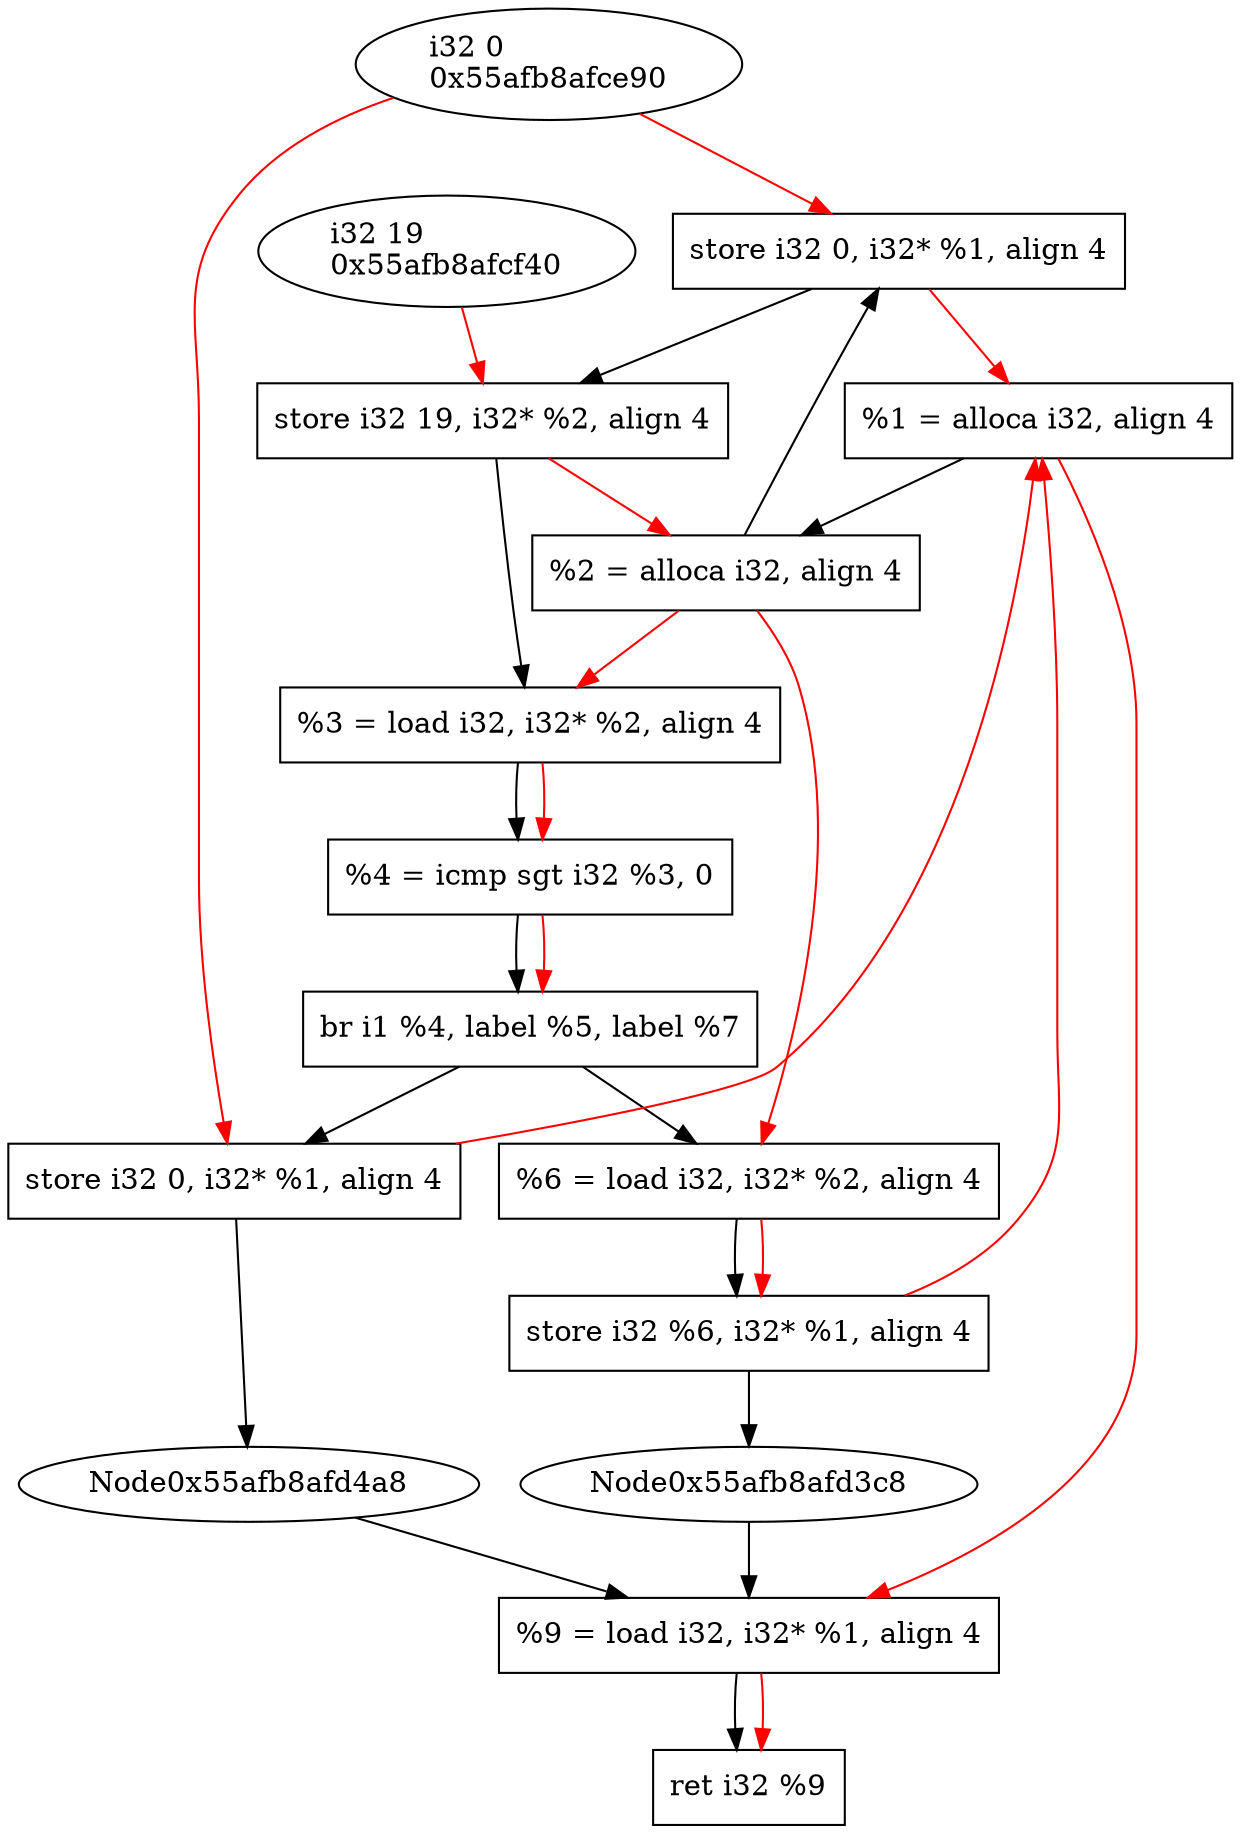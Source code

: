 digraph "DFG for'main' function" {
	Node0x55afb8afce90[shape=ellipse, label="i32 0\l0x55afb8afce90"];
	Node0x55afb8afcef0[shape=record, label="  store i32 0, i32* %1, align 4"];
	Node0x55afb8afc758[shape=record, label="  %1 = alloca i32, align 4"];
	Node0x55afb8afcf40[shape=ellipse, label="i32 19\l0x55afb8afcf40"];
	Node0x55afb8afcfa0[shape=record, label="  store i32 19, i32* %2, align 4"];
	Node0x55afb8afce18[shape=record, label="  %2 = alloca i32, align 4"];
	Node0x55afb8afd008[shape=record, label="  %3 = load i32, i32* %2, align 4"];
	Node0x55afb8afd080[shape=record, label="  %4 = icmp sgt i32 %3, 0"];
	Node0x55afb8afd238[shape=record, label="  br i1 %4, label %5, label %7"];
	Node0x55afb8afd298[shape=record, label="  %6 = load i32, i32* %2, align 4"];
	Node0x55afb8afd310[shape=record, label="  store i32 %6, i32* %1, align 4"];
	Node0x55afb8afd440[shape=record, label="  store i32 0, i32* %1, align 4"];
	Node0x55afb8afd598[shape=record, label="  %9 = load i32, i32* %1, align 4"];
	Node0x55afb8afd5f8[shape=record, label="  ret i32 %9"];
	Node0x55afb8afc758 -> Node0x55afb8afce18
	Node0x55afb8afce18 -> Node0x55afb8afcef0
	Node0x55afb8afcef0 -> Node0x55afb8afcfa0
	Node0x55afb8afcfa0 -> Node0x55afb8afd008
	Node0x55afb8afd008 -> Node0x55afb8afd080
	Node0x55afb8afd080 -> Node0x55afb8afd238
	Node0x55afb8afd238 -> Node0x55afb8afd298
	Node0x55afb8afd298 -> Node0x55afb8afd310
	Node0x55afb8afd310 -> Node0x55afb8afd3c8
	Node0x55afb8afd3c8 -> Node0x55afb8afd598
	Node0x55afb8afd598 -> Node0x55afb8afd5f8
	Node0x55afb8afd238 -> Node0x55afb8afd440
	Node0x55afb8afd440 -> Node0x55afb8afd4a8
	Node0x55afb8afd4a8 -> Node0x55afb8afd598
edge [color=red]
	Node0x55afb8afce90 -> Node0x55afb8afcef0
	Node0x55afb8afcef0 -> Node0x55afb8afc758
	Node0x55afb8afc758 -> Node0x55afb8afd598
	Node0x55afb8afd598 -> Node0x55afb8afd5f8
	Node0x55afb8afce90 -> Node0x55afb8afd440
	Node0x55afb8afd440 -> Node0x55afb8afc758
	Node0x55afb8afcf40 -> Node0x55afb8afcfa0
	Node0x55afb8afcfa0 -> Node0x55afb8afce18
	Node0x55afb8afce18 -> Node0x55afb8afd008
	Node0x55afb8afd008 -> Node0x55afb8afd080
	Node0x55afb8afd080 -> Node0x55afb8afd238
	Node0x55afb8afce18 -> Node0x55afb8afd298
	Node0x55afb8afd298 -> Node0x55afb8afd310
	Node0x55afb8afd310 -> Node0x55afb8afc758
}
